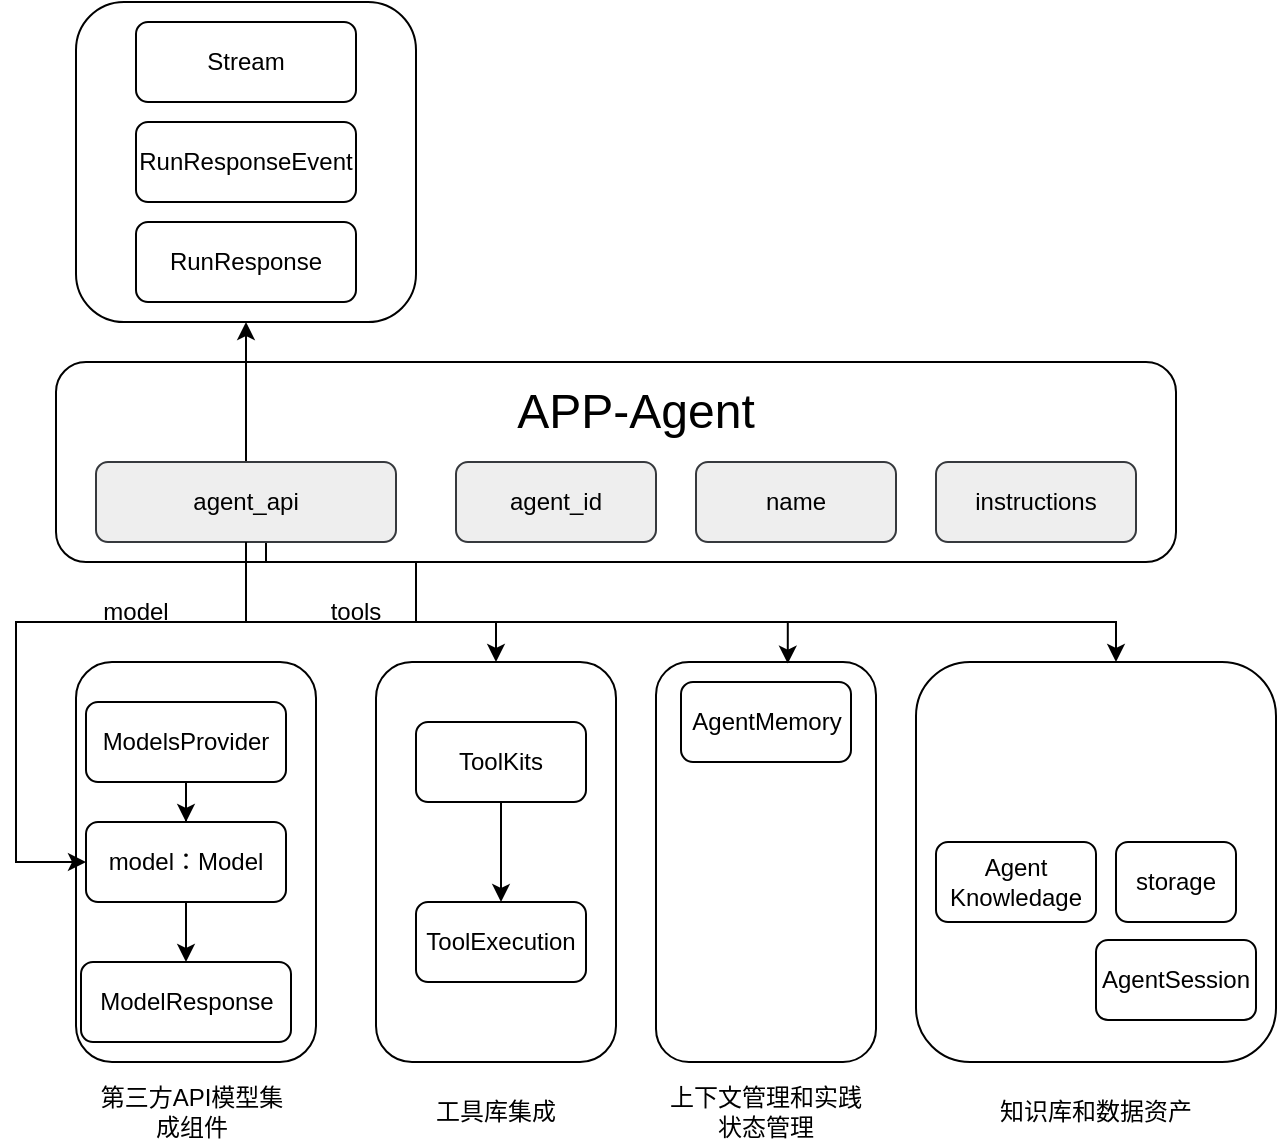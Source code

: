 <mxfile version="27.1.6">
  <diagram name="第 1 页" id="mlMKIKonqG3uTM8-hN5O">
    <mxGraphModel dx="868" dy="803" grid="1" gridSize="10" guides="1" tooltips="1" connect="1" arrows="1" fold="1" page="1" pageScale="1" pageWidth="827" pageHeight="1169" math="0" shadow="0">
      <root>
        <mxCell id="0" />
        <mxCell id="1" parent="0" />
        <mxCell id="BSQEsAMGl3usn15K0dEv-1" value="" style="rounded=1;whiteSpace=wrap;html=1;" vertex="1" parent="1">
          <mxGeometry x="30" y="190" width="560" height="100" as="geometry" />
        </mxCell>
        <mxCell id="BSQEsAMGl3usn15K0dEv-2" value="&lt;font style=&quot;font-size: 24px;&quot;&gt;APP-Agent&lt;/font&gt;" style="text;html=1;align=center;verticalAlign=middle;whiteSpace=wrap;rounded=0;" vertex="1" parent="1">
          <mxGeometry x="240" y="200" width="160" height="30" as="geometry" />
        </mxCell>
        <mxCell id="BSQEsAMGl3usn15K0dEv-24" style="edgeStyle=orthogonalEdgeStyle;rounded=0;orthogonalLoop=1;jettySize=auto;html=1;entryX=0.5;entryY=1;entryDx=0;entryDy=0;" edge="1" parent="1" source="BSQEsAMGl3usn15K0dEv-4" target="BSQEsAMGl3usn15K0dEv-23">
          <mxGeometry relative="1" as="geometry" />
        </mxCell>
        <mxCell id="BSQEsAMGl3usn15K0dEv-36" style="edgeStyle=orthogonalEdgeStyle;rounded=0;orthogonalLoop=1;jettySize=auto;html=1;entryX=0.5;entryY=0;entryDx=0;entryDy=0;" edge="1" parent="1" source="BSQEsAMGl3usn15K0dEv-4" target="BSQEsAMGl3usn15K0dEv-10">
          <mxGeometry relative="1" as="geometry">
            <Array as="points">
              <mxPoint x="125" y="320" />
              <mxPoint x="250" y="320" />
            </Array>
          </mxGeometry>
        </mxCell>
        <mxCell id="BSQEsAMGl3usn15K0dEv-40" style="edgeStyle=orthogonalEdgeStyle;rounded=0;orthogonalLoop=1;jettySize=auto;html=1;entryX=0.5;entryY=0;entryDx=0;entryDy=0;" edge="1" parent="1">
          <mxGeometry relative="1" as="geometry">
            <mxPoint x="135" y="280" as="sourcePoint" />
            <mxPoint x="560" y="340" as="targetPoint" />
            <Array as="points">
              <mxPoint x="135" y="290" />
              <mxPoint x="210" y="290" />
              <mxPoint x="210" y="320" />
              <mxPoint x="560" y="320" />
            </Array>
          </mxGeometry>
        </mxCell>
        <mxCell id="BSQEsAMGl3usn15K0dEv-4" value="agent_api" style="rounded=1;whiteSpace=wrap;html=1;fillColor=#eeeeee;strokeColor=#36393d;" vertex="1" parent="1">
          <mxGeometry x="50" y="240" width="150" height="40" as="geometry" />
        </mxCell>
        <mxCell id="BSQEsAMGl3usn15K0dEv-5" value="name" style="rounded=1;whiteSpace=wrap;html=1;fillColor=#eeeeee;strokeColor=#36393d;" vertex="1" parent="1">
          <mxGeometry x="350" y="240" width="100" height="40" as="geometry" />
        </mxCell>
        <mxCell id="BSQEsAMGl3usn15K0dEv-6" value="agent_id" style="rounded=1;whiteSpace=wrap;html=1;fillColor=#eeeeee;strokeColor=#36393d;" vertex="1" parent="1">
          <mxGeometry x="230" y="240" width="100" height="40" as="geometry" />
        </mxCell>
        <mxCell id="BSQEsAMGl3usn15K0dEv-7" value="instructions" style="rounded=1;whiteSpace=wrap;html=1;fillColor=#eeeeee;strokeColor=#36393d;" vertex="1" parent="1">
          <mxGeometry x="470" y="240" width="100" height="40" as="geometry" />
        </mxCell>
        <mxCell id="BSQEsAMGl3usn15K0dEv-8" value="" style="rounded=1;whiteSpace=wrap;html=1;" vertex="1" parent="1">
          <mxGeometry x="40" y="340" width="120" height="200" as="geometry" />
        </mxCell>
        <mxCell id="BSQEsAMGl3usn15K0dEv-9" value="" style="rounded=1;whiteSpace=wrap;html=1;" vertex="1" parent="1">
          <mxGeometry x="330" y="340" width="110" height="200" as="geometry" />
        </mxCell>
        <mxCell id="BSQEsAMGl3usn15K0dEv-10" value="" style="rounded=1;whiteSpace=wrap;html=1;" vertex="1" parent="1">
          <mxGeometry x="190" y="340" width="120" height="200" as="geometry" />
        </mxCell>
        <mxCell id="BSQEsAMGl3usn15K0dEv-17" style="edgeStyle=orthogonalEdgeStyle;rounded=0;orthogonalLoop=1;jettySize=auto;html=1;" edge="1" parent="1" source="BSQEsAMGl3usn15K0dEv-11" target="BSQEsAMGl3usn15K0dEv-13">
          <mxGeometry relative="1" as="geometry" />
        </mxCell>
        <mxCell id="BSQEsAMGl3usn15K0dEv-11" value="ModelsProvider" style="rounded=1;whiteSpace=wrap;html=1;" vertex="1" parent="1">
          <mxGeometry x="45" y="360" width="100" height="40" as="geometry" />
        </mxCell>
        <mxCell id="BSQEsAMGl3usn15K0dEv-12" value="" style="rounded=1;whiteSpace=wrap;html=1;" vertex="1" parent="1">
          <mxGeometry x="460" y="340" width="180" height="200" as="geometry" />
        </mxCell>
        <mxCell id="BSQEsAMGl3usn15K0dEv-15" style="edgeStyle=orthogonalEdgeStyle;rounded=0;orthogonalLoop=1;jettySize=auto;html=1;entryX=0.5;entryY=0;entryDx=0;entryDy=0;" edge="1" parent="1" source="BSQEsAMGl3usn15K0dEv-13" target="BSQEsAMGl3usn15K0dEv-14">
          <mxGeometry relative="1" as="geometry" />
        </mxCell>
        <mxCell id="BSQEsAMGl3usn15K0dEv-13" value="model：Model" style="rounded=1;whiteSpace=wrap;html=1;" vertex="1" parent="1">
          <mxGeometry x="45" y="420" width="100" height="40" as="geometry" />
        </mxCell>
        <mxCell id="BSQEsAMGl3usn15K0dEv-14" value="ModelResponse" style="rounded=1;whiteSpace=wrap;html=1;" vertex="1" parent="1">
          <mxGeometry x="42.5" y="490" width="105" height="40" as="geometry" />
        </mxCell>
        <mxCell id="BSQEsAMGl3usn15K0dEv-16" style="edgeStyle=orthogonalEdgeStyle;rounded=0;orthogonalLoop=1;jettySize=auto;html=1;entryX=0;entryY=0.5;entryDx=0;entryDy=0;" edge="1" parent="1" target="BSQEsAMGl3usn15K0dEv-13">
          <mxGeometry relative="1" as="geometry">
            <mxPoint x="125" y="280" as="sourcePoint" />
            <Array as="points">
              <mxPoint x="125" y="320" />
              <mxPoint x="10" y="320" />
              <mxPoint x="10" y="440" />
            </Array>
          </mxGeometry>
        </mxCell>
        <mxCell id="BSQEsAMGl3usn15K0dEv-18" value="第三方API模型集成组件" style="text;html=1;align=center;verticalAlign=middle;whiteSpace=wrap;rounded=0;" vertex="1" parent="1">
          <mxGeometry x="47.5" y="550" width="100" height="30" as="geometry" />
        </mxCell>
        <mxCell id="BSQEsAMGl3usn15K0dEv-20" value="工具库集成" style="text;html=1;align=center;verticalAlign=middle;whiteSpace=wrap;rounded=0;" vertex="1" parent="1">
          <mxGeometry x="200" y="550" width="100" height="30" as="geometry" />
        </mxCell>
        <mxCell id="BSQEsAMGl3usn15K0dEv-21" value="上下文管理和实践状态管理" style="text;html=1;align=center;verticalAlign=middle;whiteSpace=wrap;rounded=0;" vertex="1" parent="1">
          <mxGeometry x="335" y="550" width="100" height="30" as="geometry" />
        </mxCell>
        <mxCell id="BSQEsAMGl3usn15K0dEv-22" value="知识库和数据资产" style="text;html=1;align=center;verticalAlign=middle;whiteSpace=wrap;rounded=0;" vertex="1" parent="1">
          <mxGeometry x="500" y="550" width="100" height="30" as="geometry" />
        </mxCell>
        <mxCell id="BSQEsAMGl3usn15K0dEv-23" value="" style="rounded=1;whiteSpace=wrap;html=1;" vertex="1" parent="1">
          <mxGeometry x="40" y="10" width="170" height="160" as="geometry" />
        </mxCell>
        <mxCell id="BSQEsAMGl3usn15K0dEv-26" value="RunResponse" style="rounded=1;whiteSpace=wrap;html=1;" vertex="1" parent="1">
          <mxGeometry x="70" y="120" width="110" height="40" as="geometry" />
        </mxCell>
        <mxCell id="BSQEsAMGl3usn15K0dEv-27" value="RunResponseEvent" style="rounded=1;whiteSpace=wrap;html=1;" vertex="1" parent="1">
          <mxGeometry x="70" y="70" width="110" height="40" as="geometry" />
        </mxCell>
        <mxCell id="BSQEsAMGl3usn15K0dEv-28" value="Stream" style="rounded=1;whiteSpace=wrap;html=1;" vertex="1" parent="1">
          <mxGeometry x="70" y="20" width="110" height="40" as="geometry" />
        </mxCell>
        <mxCell id="BSQEsAMGl3usn15K0dEv-29" value="AgentMemory" style="rounded=1;whiteSpace=wrap;html=1;" vertex="1" parent="1">
          <mxGeometry x="342.5" y="350" width="85" height="40" as="geometry" />
        </mxCell>
        <mxCell id="BSQEsAMGl3usn15K0dEv-30" value="Agent&lt;div&gt;Knowledage&lt;/div&gt;" style="rounded=1;whiteSpace=wrap;html=1;" vertex="1" parent="1">
          <mxGeometry x="470" y="430" width="80" height="40" as="geometry" />
        </mxCell>
        <mxCell id="BSQEsAMGl3usn15K0dEv-35" style="edgeStyle=orthogonalEdgeStyle;rounded=0;orthogonalLoop=1;jettySize=auto;html=1;exitX=0.5;exitY=1;exitDx=0;exitDy=0;entryX=0.5;entryY=0;entryDx=0;entryDy=0;" edge="1" parent="1" source="BSQEsAMGl3usn15K0dEv-31" target="BSQEsAMGl3usn15K0dEv-32">
          <mxGeometry relative="1" as="geometry" />
        </mxCell>
        <mxCell id="BSQEsAMGl3usn15K0dEv-31" value="ToolKits" style="rounded=1;whiteSpace=wrap;html=1;" vertex="1" parent="1">
          <mxGeometry x="210" y="370" width="85" height="40" as="geometry" />
        </mxCell>
        <mxCell id="BSQEsAMGl3usn15K0dEv-32" value="ToolExecution" style="rounded=1;whiteSpace=wrap;html=1;" vertex="1" parent="1">
          <mxGeometry x="210" y="460" width="85" height="40" as="geometry" />
        </mxCell>
        <mxCell id="BSQEsAMGl3usn15K0dEv-37" value="tools" style="text;html=1;align=center;verticalAlign=middle;whiteSpace=wrap;rounded=0;" vertex="1" parent="1">
          <mxGeometry x="150" y="300" width="60" height="30" as="geometry" />
        </mxCell>
        <mxCell id="BSQEsAMGl3usn15K0dEv-38" value="model" style="text;html=1;align=center;verticalAlign=middle;whiteSpace=wrap;rounded=0;" vertex="1" parent="1">
          <mxGeometry x="45" y="300" width="50" height="30" as="geometry" />
        </mxCell>
        <mxCell id="BSQEsAMGl3usn15K0dEv-39" style="edgeStyle=orthogonalEdgeStyle;rounded=0;orthogonalLoop=1;jettySize=auto;html=1;entryX=0.599;entryY=0.004;entryDx=0;entryDy=0;entryPerimeter=0;" edge="1" parent="1" source="BSQEsAMGl3usn15K0dEv-4" target="BSQEsAMGl3usn15K0dEv-9">
          <mxGeometry relative="1" as="geometry">
            <Array as="points">
              <mxPoint x="125" y="320" />
              <mxPoint x="396" y="320" />
            </Array>
          </mxGeometry>
        </mxCell>
        <mxCell id="BSQEsAMGl3usn15K0dEv-41" value="AgentSession" style="rounded=1;whiteSpace=wrap;html=1;" vertex="1" parent="1">
          <mxGeometry x="550" y="479" width="80" height="40" as="geometry" />
        </mxCell>
        <mxCell id="BSQEsAMGl3usn15K0dEv-42" value="storage" style="rounded=1;whiteSpace=wrap;html=1;" vertex="1" parent="1">
          <mxGeometry x="560" y="430" width="60" height="40" as="geometry" />
        </mxCell>
      </root>
    </mxGraphModel>
  </diagram>
</mxfile>
